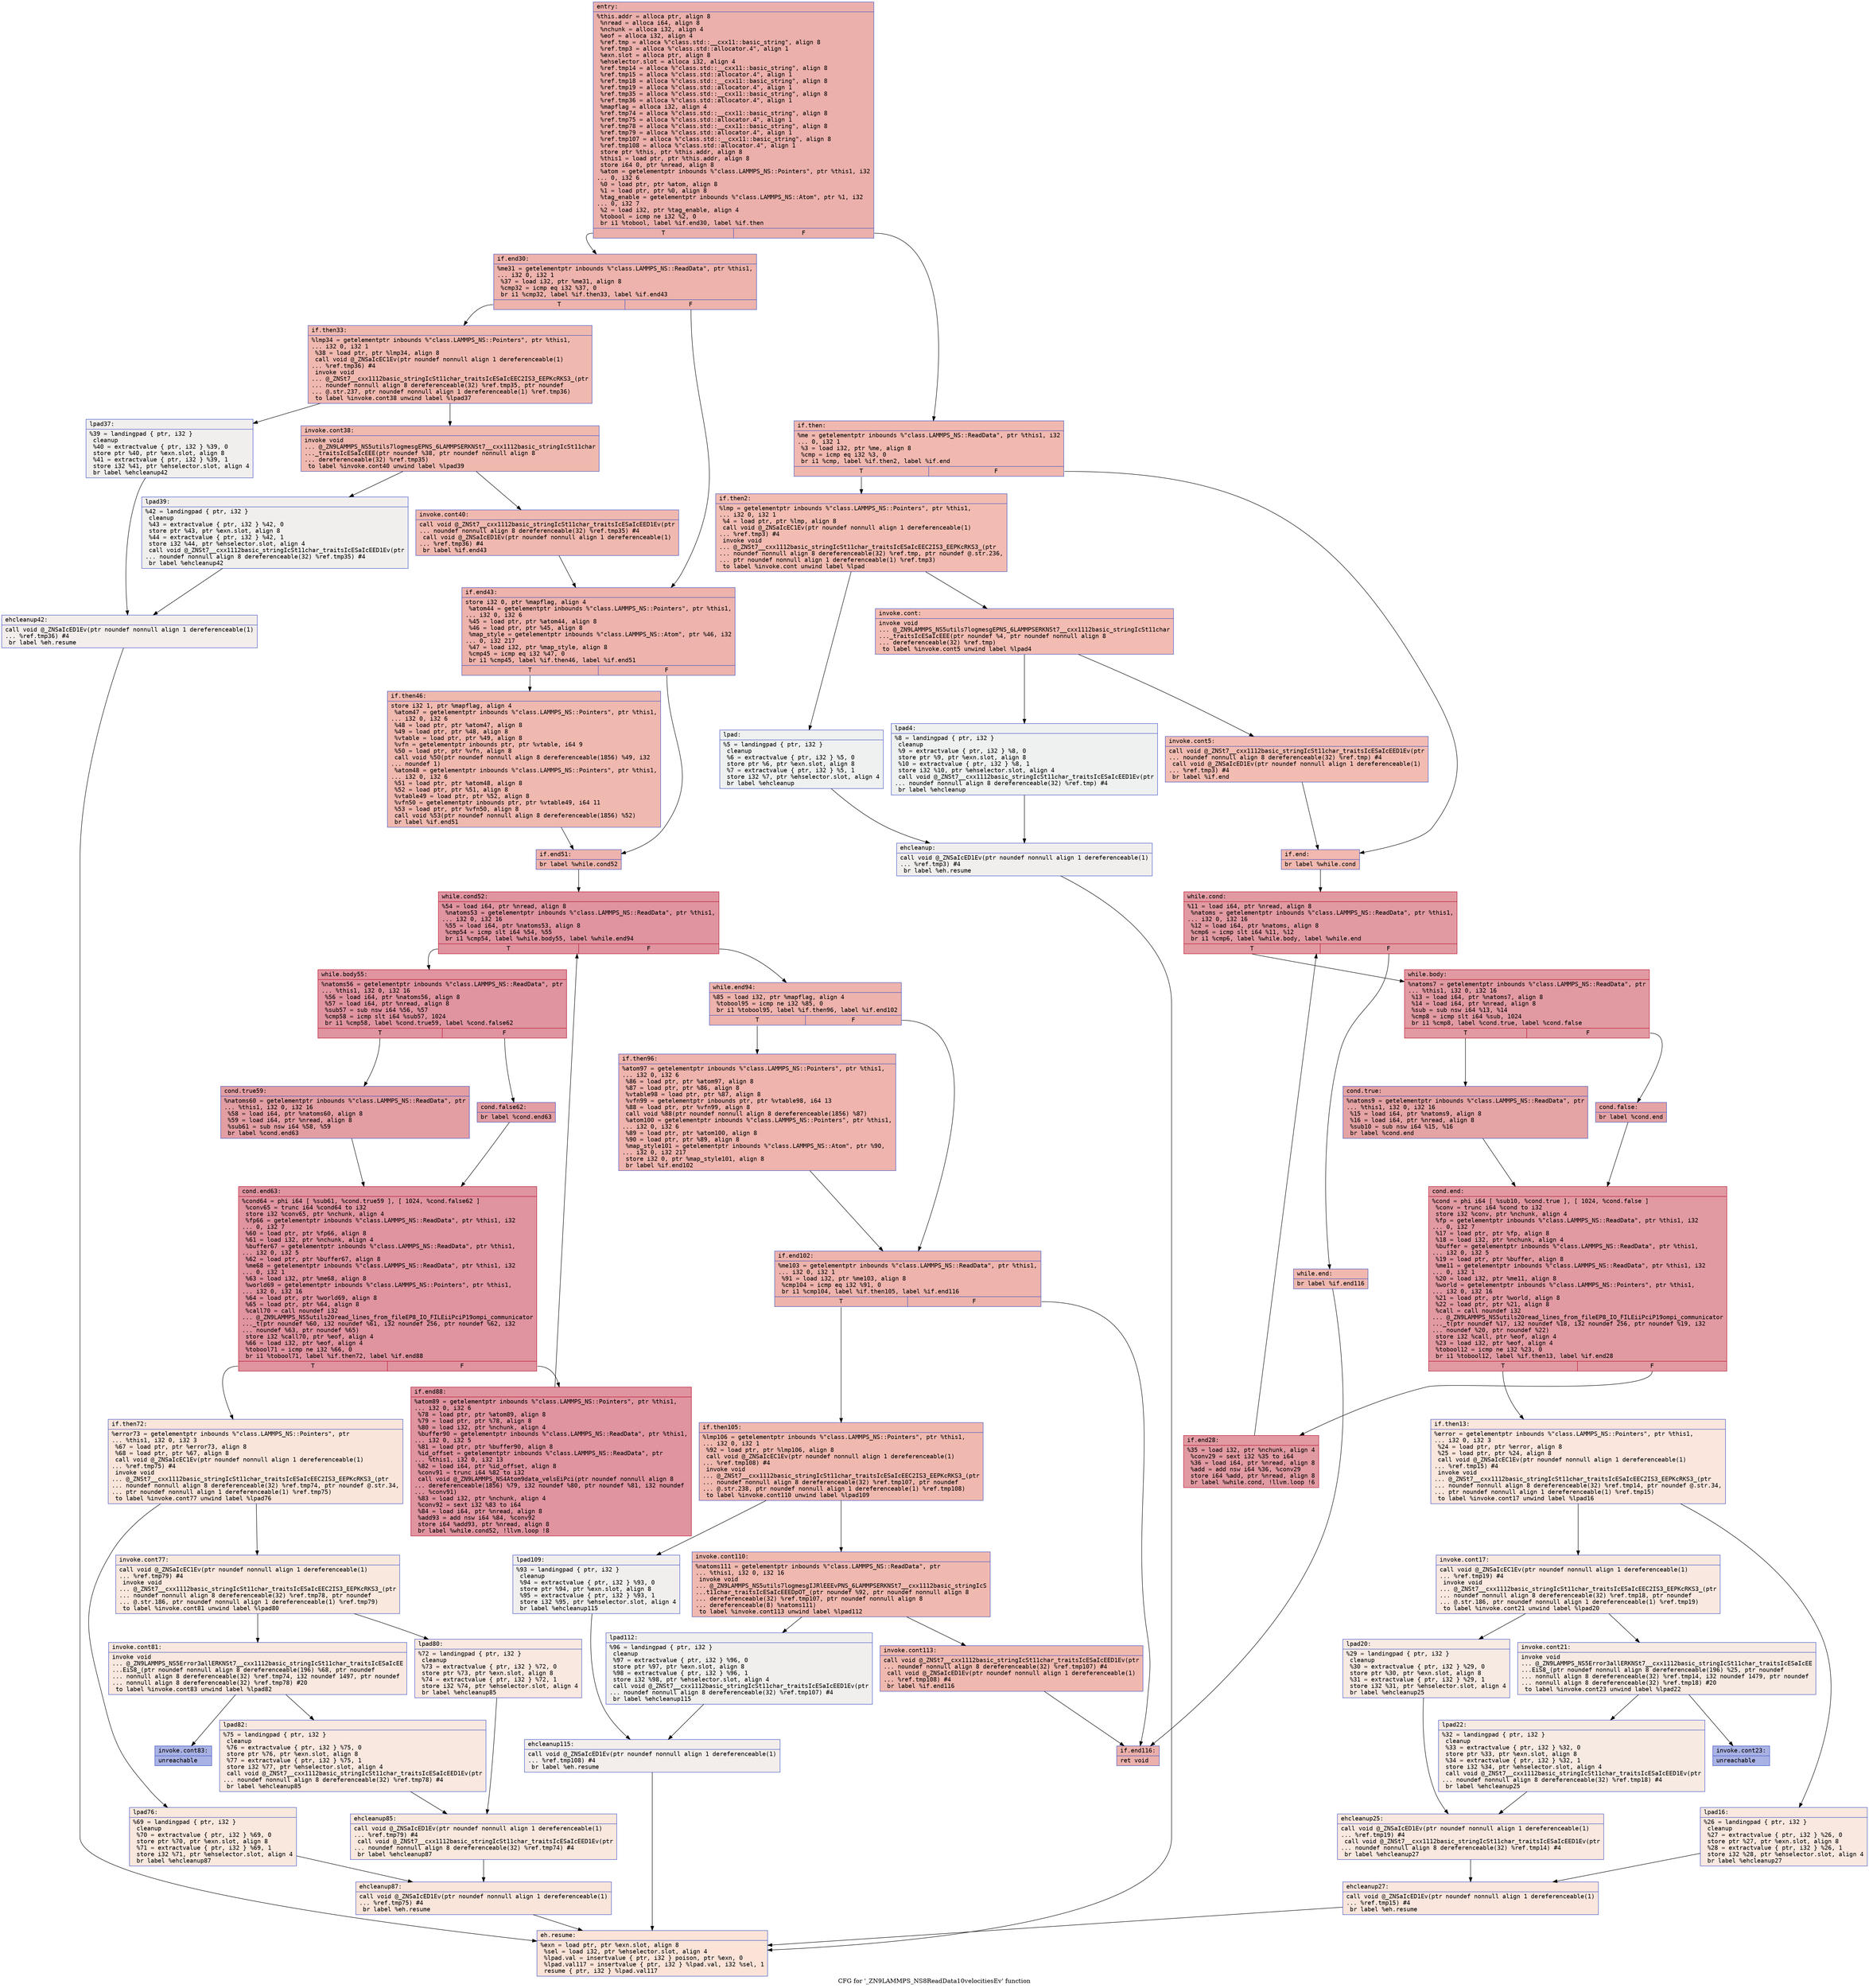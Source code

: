 digraph "CFG for '_ZN9LAMMPS_NS8ReadData10velocitiesEv' function" {
	label="CFG for '_ZN9LAMMPS_NS8ReadData10velocitiesEv' function";

	Node0x55c7e07d69a0 [shape=record,color="#3d50c3ff", style=filled, fillcolor="#d24b4070" fontname="Courier",label="{entry:\l|  %this.addr = alloca ptr, align 8\l  %nread = alloca i64, align 8\l  %nchunk = alloca i32, align 4\l  %eof = alloca i32, align 4\l  %ref.tmp = alloca %\"class.std::__cxx11::basic_string\", align 8\l  %ref.tmp3 = alloca %\"class.std::allocator.4\", align 1\l  %exn.slot = alloca ptr, align 8\l  %ehselector.slot = alloca i32, align 4\l  %ref.tmp14 = alloca %\"class.std::__cxx11::basic_string\", align 8\l  %ref.tmp15 = alloca %\"class.std::allocator.4\", align 1\l  %ref.tmp18 = alloca %\"class.std::__cxx11::basic_string\", align 8\l  %ref.tmp19 = alloca %\"class.std::allocator.4\", align 1\l  %ref.tmp35 = alloca %\"class.std::__cxx11::basic_string\", align 8\l  %ref.tmp36 = alloca %\"class.std::allocator.4\", align 1\l  %mapflag = alloca i32, align 4\l  %ref.tmp74 = alloca %\"class.std::__cxx11::basic_string\", align 8\l  %ref.tmp75 = alloca %\"class.std::allocator.4\", align 1\l  %ref.tmp78 = alloca %\"class.std::__cxx11::basic_string\", align 8\l  %ref.tmp79 = alloca %\"class.std::allocator.4\", align 1\l  %ref.tmp107 = alloca %\"class.std::__cxx11::basic_string\", align 8\l  %ref.tmp108 = alloca %\"class.std::allocator.4\", align 1\l  store ptr %this, ptr %this.addr, align 8\l  %this1 = load ptr, ptr %this.addr, align 8\l  store i64 0, ptr %nread, align 8\l  %atom = getelementptr inbounds %\"class.LAMMPS_NS::Pointers\", ptr %this1, i32\l... 0, i32 6\l  %0 = load ptr, ptr %atom, align 8\l  %1 = load ptr, ptr %0, align 8\l  %tag_enable = getelementptr inbounds %\"class.LAMMPS_NS::Atom\", ptr %1, i32\l... 0, i32 7\l  %2 = load i32, ptr %tag_enable, align 4\l  %tobool = icmp ne i32 %2, 0\l  br i1 %tobool, label %if.end30, label %if.then\l|{<s0>T|<s1>F}}"];
	Node0x55c7e07d69a0:s0 -> Node0x55c7e07d7190[tooltip="entry -> if.end30\nProbability 62.50%" ];
	Node0x55c7e07d69a0:s1 -> Node0x55c7e07d8090[tooltip="entry -> if.then\nProbability 37.50%" ];
	Node0x55c7e07d8090 [shape=record,color="#3d50c3ff", style=filled, fillcolor="#dc5d4a70" fontname="Courier",label="{if.then:\l|  %me = getelementptr inbounds %\"class.LAMMPS_NS::ReadData\", ptr %this1, i32\l... 0, i32 1\l  %3 = load i32, ptr %me, align 8\l  %cmp = icmp eq i32 %3, 0\l  br i1 %cmp, label %if.then2, label %if.end\l|{<s0>T|<s1>F}}"];
	Node0x55c7e07d8090:s0 -> Node0x55c7e07d83c0[tooltip="if.then -> if.then2\nProbability 37.50%" ];
	Node0x55c7e07d8090:s1 -> Node0x55c7e07d8440[tooltip="if.then -> if.end\nProbability 62.50%" ];
	Node0x55c7e07d83c0 [shape=record,color="#3d50c3ff", style=filled, fillcolor="#e1675170" fontname="Courier",label="{if.then2:\l|  %lmp = getelementptr inbounds %\"class.LAMMPS_NS::Pointers\", ptr %this1,\l... i32 0, i32 1\l  %4 = load ptr, ptr %lmp, align 8\l  call void @_ZNSaIcEC1Ev(ptr noundef nonnull align 1 dereferenceable(1)\l... %ref.tmp3) #4\l  invoke void\l... @_ZNSt7__cxx1112basic_stringIcSt11char_traitsIcESaIcEEC2IS3_EEPKcRKS3_(ptr\l... noundef nonnull align 8 dereferenceable(32) %ref.tmp, ptr noundef @.str.236,\l... ptr noundef nonnull align 1 dereferenceable(1) %ref.tmp3)\l          to label %invoke.cont unwind label %lpad\l}"];
	Node0x55c7e07d83c0 -> Node0x55c7e07d8840[tooltip="if.then2 -> invoke.cont\nProbability 100.00%" ];
	Node0x55c7e07d83c0 -> Node0x55c7e07d88c0[tooltip="if.then2 -> lpad\nProbability 0.00%" ];
	Node0x55c7e07d8840 [shape=record,color="#3d50c3ff", style=filled, fillcolor="#e1675170" fontname="Courier",label="{invoke.cont:\l|  invoke void\l... @_ZN9LAMMPS_NS5utils7logmesgEPNS_6LAMMPSERKNSt7__cxx1112basic_stringIcSt11char\l..._traitsIcESaIcEEE(ptr noundef %4, ptr noundef nonnull align 8\l... dereferenceable(32) %ref.tmp)\l          to label %invoke.cont5 unwind label %lpad4\l}"];
	Node0x55c7e07d8840 -> Node0x55c7e07d87f0[tooltip="invoke.cont -> invoke.cont5\nProbability 100.00%" ];
	Node0x55c7e07d8840 -> Node0x55c7e07d8b60[tooltip="invoke.cont -> lpad4\nProbability 0.00%" ];
	Node0x55c7e07d87f0 [shape=record,color="#3d50c3ff", style=filled, fillcolor="#e1675170" fontname="Courier",label="{invoke.cont5:\l|  call void @_ZNSt7__cxx1112basic_stringIcSt11char_traitsIcESaIcEED1Ev(ptr\l... noundef nonnull align 8 dereferenceable(32) %ref.tmp) #4\l  call void @_ZNSaIcED1Ev(ptr noundef nonnull align 1 dereferenceable(1)\l... %ref.tmp3) #4\l  br label %if.end\l}"];
	Node0x55c7e07d87f0 -> Node0x55c7e07d8440[tooltip="invoke.cont5 -> if.end\nProbability 100.00%" ];
	Node0x55c7e07d88c0 [shape=record,color="#3d50c3ff", style=filled, fillcolor="#dbdcde70" fontname="Courier",label="{lpad:\l|  %5 = landingpad \{ ptr, i32 \}\l          cleanup\l  %6 = extractvalue \{ ptr, i32 \} %5, 0\l  store ptr %6, ptr %exn.slot, align 8\l  %7 = extractvalue \{ ptr, i32 \} %5, 1\l  store i32 %7, ptr %ehselector.slot, align 4\l  br label %ehcleanup\l}"];
	Node0x55c7e07d88c0 -> Node0x55c7e07d9220[tooltip="lpad -> ehcleanup\nProbability 100.00%" ];
	Node0x55c7e07d8b60 [shape=record,color="#3d50c3ff", style=filled, fillcolor="#dbdcde70" fontname="Courier",label="{lpad4:\l|  %8 = landingpad \{ ptr, i32 \}\l          cleanup\l  %9 = extractvalue \{ ptr, i32 \} %8, 0\l  store ptr %9, ptr %exn.slot, align 8\l  %10 = extractvalue \{ ptr, i32 \} %8, 1\l  store i32 %10, ptr %ehselector.slot, align 4\l  call void @_ZNSt7__cxx1112basic_stringIcSt11char_traitsIcESaIcEED1Ev(ptr\l... noundef nonnull align 8 dereferenceable(32) %ref.tmp) #4\l  br label %ehcleanup\l}"];
	Node0x55c7e07d8b60 -> Node0x55c7e07d9220[tooltip="lpad4 -> ehcleanup\nProbability 100.00%" ];
	Node0x55c7e07d9220 [shape=record,color="#3d50c3ff", style=filled, fillcolor="#e0dbd870" fontname="Courier",label="{ehcleanup:\l|  call void @_ZNSaIcED1Ev(ptr noundef nonnull align 1 dereferenceable(1)\l... %ref.tmp3) #4\l  br label %eh.resume\l}"];
	Node0x55c7e07d9220 -> Node0x55c7e07d97d0[tooltip="ehcleanup -> eh.resume\nProbability 100.00%" ];
	Node0x55c7e07d8440 [shape=record,color="#3d50c3ff", style=filled, fillcolor="#dc5d4a70" fontname="Courier",label="{if.end:\l|  br label %while.cond\l}"];
	Node0x55c7e07d8440 -> Node0x55c7e07d9890[tooltip="if.end -> while.cond\nProbability 100.00%" ];
	Node0x55c7e07d9890 [shape=record,color="#b70d28ff", style=filled, fillcolor="#bb1b2c70" fontname="Courier",label="{while.cond:\l|  %11 = load i64, ptr %nread, align 8\l  %natoms = getelementptr inbounds %\"class.LAMMPS_NS::ReadData\", ptr %this1,\l... i32 0, i32 16\l  %12 = load i64, ptr %natoms, align 8\l  %cmp6 = icmp slt i64 %11, %12\l  br i1 %cmp6, label %while.body, label %while.end\l|{<s0>T|<s1>F}}"];
	Node0x55c7e07d9890:s0 -> Node0x55c7e07d9bf0[tooltip="while.cond -> while.body\nProbability 96.88%" ];
	Node0x55c7e07d9890:s1 -> Node0x55c7e07d9c70[tooltip="while.cond -> while.end\nProbability 3.12%" ];
	Node0x55c7e07d9bf0 [shape=record,color="#b70d28ff", style=filled, fillcolor="#bb1b2c70" fontname="Courier",label="{while.body:\l|  %natoms7 = getelementptr inbounds %\"class.LAMMPS_NS::ReadData\", ptr\l... %this1, i32 0, i32 16\l  %13 = load i64, ptr %natoms7, align 8\l  %14 = load i64, ptr %nread, align 8\l  %sub = sub nsw i64 %13, %14\l  %cmp8 = icmp slt i64 %sub, 1024\l  br i1 %cmp8, label %cond.true, label %cond.false\l|{<s0>T|<s1>F}}"];
	Node0x55c7e07d9bf0:s0 -> Node0x55c7e07da140[tooltip="while.body -> cond.true\nProbability 50.00%" ];
	Node0x55c7e07d9bf0:s1 -> Node0x55c7e07d7b70[tooltip="while.body -> cond.false\nProbability 50.00%" ];
	Node0x55c7e07da140 [shape=record,color="#3d50c3ff", style=filled, fillcolor="#c32e3170" fontname="Courier",label="{cond.true:\l|  %natoms9 = getelementptr inbounds %\"class.LAMMPS_NS::ReadData\", ptr\l... %this1, i32 0, i32 16\l  %15 = load i64, ptr %natoms9, align 8\l  %16 = load i64, ptr %nread, align 8\l  %sub10 = sub nsw i64 %15, %16\l  br label %cond.end\l}"];
	Node0x55c7e07da140 -> Node0x55c7e07da8f0[tooltip="cond.true -> cond.end\nProbability 100.00%" ];
	Node0x55c7e07d7b70 [shape=record,color="#3d50c3ff", style=filled, fillcolor="#c32e3170" fontname="Courier",label="{cond.false:\l|  br label %cond.end\l}"];
	Node0x55c7e07d7b70 -> Node0x55c7e07da8f0[tooltip="cond.false -> cond.end\nProbability 100.00%" ];
	Node0x55c7e07da8f0 [shape=record,color="#b70d28ff", style=filled, fillcolor="#bb1b2c70" fontname="Courier",label="{cond.end:\l|  %cond = phi i64 [ %sub10, %cond.true ], [ 1024, %cond.false ]\l  %conv = trunc i64 %cond to i32\l  store i32 %conv, ptr %nchunk, align 4\l  %fp = getelementptr inbounds %\"class.LAMMPS_NS::ReadData\", ptr %this1, i32\l... 0, i32 7\l  %17 = load ptr, ptr %fp, align 8\l  %18 = load i32, ptr %nchunk, align 4\l  %buffer = getelementptr inbounds %\"class.LAMMPS_NS::ReadData\", ptr %this1,\l... i32 0, i32 5\l  %19 = load ptr, ptr %buffer, align 8\l  %me11 = getelementptr inbounds %\"class.LAMMPS_NS::ReadData\", ptr %this1, i32\l... 0, i32 1\l  %20 = load i32, ptr %me11, align 8\l  %world = getelementptr inbounds %\"class.LAMMPS_NS::Pointers\", ptr %this1,\l... i32 0, i32 16\l  %21 = load ptr, ptr %world, align 8\l  %22 = load ptr, ptr %21, align 8\l  %call = call noundef i32\l... @_ZN9LAMMPS_NS5utils20read_lines_from_fileEP8_IO_FILEiiPciP19ompi_communicator\l..._t(ptr noundef %17, i32 noundef %18, i32 noundef 256, ptr noundef %19, i32\l... noundef %20, ptr noundef %22)\l  store i32 %call, ptr %eof, align 4\l  %23 = load i32, ptr %eof, align 4\l  %tobool12 = icmp ne i32 %23, 0\l  br i1 %tobool12, label %if.then13, label %if.end28\l|{<s0>T|<s1>F}}"];
	Node0x55c7e07da8f0:s0 -> Node0x55c7e07db690[tooltip="cond.end -> if.then13\nProbability 0.00%" ];
	Node0x55c7e07da8f0:s1 -> Node0x55c7e07db710[tooltip="cond.end -> if.end28\nProbability 100.00%" ];
	Node0x55c7e07db690 [shape=record,color="#3d50c3ff", style=filled, fillcolor="#f3c7b170" fontname="Courier",label="{if.then13:\l|  %error = getelementptr inbounds %\"class.LAMMPS_NS::Pointers\", ptr %this1,\l... i32 0, i32 3\l  %24 = load ptr, ptr %error, align 8\l  %25 = load ptr, ptr %24, align 8\l  call void @_ZNSaIcEC1Ev(ptr noundef nonnull align 1 dereferenceable(1)\l... %ref.tmp15) #4\l  invoke void\l... @_ZNSt7__cxx1112basic_stringIcSt11char_traitsIcESaIcEEC2IS3_EEPKcRKS3_(ptr\l... noundef nonnull align 8 dereferenceable(32) %ref.tmp14, ptr noundef @.str.34,\l... ptr noundef nonnull align 1 dereferenceable(1) %ref.tmp15)\l          to label %invoke.cont17 unwind label %lpad16\l}"];
	Node0x55c7e07db690 -> Node0x55c7e07dbb80[tooltip="if.then13 -> invoke.cont17\nProbability 50.00%" ];
	Node0x55c7e07db690 -> Node0x55c7e07dbc00[tooltip="if.then13 -> lpad16\nProbability 50.00%" ];
	Node0x55c7e07dbb80 [shape=record,color="#3d50c3ff", style=filled, fillcolor="#f1ccb870" fontname="Courier",label="{invoke.cont17:\l|  call void @_ZNSaIcEC1Ev(ptr noundef nonnull align 1 dereferenceable(1)\l... %ref.tmp19) #4\l  invoke void\l... @_ZNSt7__cxx1112basic_stringIcSt11char_traitsIcESaIcEEC2IS3_EEPKcRKS3_(ptr\l... noundef nonnull align 8 dereferenceable(32) %ref.tmp18, ptr noundef\l... @.str.186, ptr noundef nonnull align 1 dereferenceable(1) %ref.tmp19)\l          to label %invoke.cont21 unwind label %lpad20\l}"];
	Node0x55c7e07dbb80 -> Node0x55c7e07dbf80[tooltip="invoke.cont17 -> invoke.cont21\nProbability 50.00%" ];
	Node0x55c7e07dbb80 -> Node0x55c7e07dbfd0[tooltip="invoke.cont17 -> lpad20\nProbability 50.00%" ];
	Node0x55c7e07dbf80 [shape=record,color="#3d50c3ff", style=filled, fillcolor="#eed0c070" fontname="Courier",label="{invoke.cont21:\l|  invoke void\l... @_ZN9LAMMPS_NS5Error3allERKNSt7__cxx1112basic_stringIcSt11char_traitsIcESaIcEE\l...EiS8_(ptr noundef nonnull align 8 dereferenceable(196) %25, ptr noundef\l... nonnull align 8 dereferenceable(32) %ref.tmp14, i32 noundef 1479, ptr noundef\l... nonnull align 8 dereferenceable(32) %ref.tmp18) #20\l          to label %invoke.cont23 unwind label %lpad22\l}"];
	Node0x55c7e07dbf80 -> Node0x55c7e07dbf30[tooltip="invoke.cont21 -> invoke.cont23\nProbability 0.00%" ];
	Node0x55c7e07dbf80 -> Node0x55c7e07dc2f0[tooltip="invoke.cont21 -> lpad22\nProbability 100.00%" ];
	Node0x55c7e07dbf30 [shape=record,color="#3d50c3ff", style=filled, fillcolor="#3d50c370" fontname="Courier",label="{invoke.cont23:\l|  unreachable\l}"];
	Node0x55c7e07dbc00 [shape=record,color="#3d50c3ff", style=filled, fillcolor="#f1ccb870" fontname="Courier",label="{lpad16:\l|  %26 = landingpad \{ ptr, i32 \}\l          cleanup\l  %27 = extractvalue \{ ptr, i32 \} %26, 0\l  store ptr %27, ptr %exn.slot, align 8\l  %28 = extractvalue \{ ptr, i32 \} %26, 1\l  store i32 %28, ptr %ehselector.slot, align 4\l  br label %ehcleanup27\l}"];
	Node0x55c7e07dbc00 -> Node0x55c7e07dc8b0[tooltip="lpad16 -> ehcleanup27\nProbability 100.00%" ];
	Node0x55c7e07dbfd0 [shape=record,color="#3d50c3ff", style=filled, fillcolor="#eed0c070" fontname="Courier",label="{lpad20:\l|  %29 = landingpad \{ ptr, i32 \}\l          cleanup\l  %30 = extractvalue \{ ptr, i32 \} %29, 0\l  store ptr %30, ptr %exn.slot, align 8\l  %31 = extractvalue \{ ptr, i32 \} %29, 1\l  store i32 %31, ptr %ehselector.slot, align 4\l  br label %ehcleanup25\l}"];
	Node0x55c7e07dbfd0 -> Node0x55c7e07dcc00[tooltip="lpad20 -> ehcleanup25\nProbability 100.00%" ];
	Node0x55c7e07dc2f0 [shape=record,color="#3d50c3ff", style=filled, fillcolor="#eed0c070" fontname="Courier",label="{lpad22:\l|  %32 = landingpad \{ ptr, i32 \}\l          cleanup\l  %33 = extractvalue \{ ptr, i32 \} %32, 0\l  store ptr %33, ptr %exn.slot, align 8\l  %34 = extractvalue \{ ptr, i32 \} %32, 1\l  store i32 %34, ptr %ehselector.slot, align 4\l  call void @_ZNSt7__cxx1112basic_stringIcSt11char_traitsIcESaIcEED1Ev(ptr\l... noundef nonnull align 8 dereferenceable(32) %ref.tmp18) #4\l  br label %ehcleanup25\l}"];
	Node0x55c7e07dc2f0 -> Node0x55c7e07dcc00[tooltip="lpad22 -> ehcleanup25\nProbability 100.00%" ];
	Node0x55c7e07dcc00 [shape=record,color="#3d50c3ff", style=filled, fillcolor="#f1ccb870" fontname="Courier",label="{ehcleanup25:\l|  call void @_ZNSaIcED1Ev(ptr noundef nonnull align 1 dereferenceable(1)\l... %ref.tmp19) #4\l  call void @_ZNSt7__cxx1112basic_stringIcSt11char_traitsIcESaIcEED1Ev(ptr\l... noundef nonnull align 8 dereferenceable(32) %ref.tmp14) #4\l  br label %ehcleanup27\l}"];
	Node0x55c7e07dcc00 -> Node0x55c7e07dc8b0[tooltip="ehcleanup25 -> ehcleanup27\nProbability 100.00%" ];
	Node0x55c7e07dc8b0 [shape=record,color="#3d50c3ff", style=filled, fillcolor="#f3c7b170" fontname="Courier",label="{ehcleanup27:\l|  call void @_ZNSaIcED1Ev(ptr noundef nonnull align 1 dereferenceable(1)\l... %ref.tmp15) #4\l  br label %eh.resume\l}"];
	Node0x55c7e07dc8b0 -> Node0x55c7e07d97d0[tooltip="ehcleanup27 -> eh.resume\nProbability 100.00%" ];
	Node0x55c7e07db710 [shape=record,color="#b70d28ff", style=filled, fillcolor="#bb1b2c70" fontname="Courier",label="{if.end28:\l|  %35 = load i32, ptr %nchunk, align 4\l  %conv29 = sext i32 %35 to i64\l  %36 = load i64, ptr %nread, align 8\l  %add = add nsw i64 %36, %conv29\l  store i64 %add, ptr %nread, align 8\l  br label %while.cond, !llvm.loop !6\l}"];
	Node0x55c7e07db710 -> Node0x55c7e07d9890[tooltip="if.end28 -> while.cond\nProbability 100.00%" ];
	Node0x55c7e07d9c70 [shape=record,color="#3d50c3ff", style=filled, fillcolor="#dc5d4a70" fontname="Courier",label="{while.end:\l|  br label %if.end116\l}"];
	Node0x55c7e07d9c70 -> Node0x55c7e07dd9a0[tooltip="while.end -> if.end116\nProbability 100.00%" ];
	Node0x55c7e07d7190 [shape=record,color="#3d50c3ff", style=filled, fillcolor="#d6524470" fontname="Courier",label="{if.end30:\l|  %me31 = getelementptr inbounds %\"class.LAMMPS_NS::ReadData\", ptr %this1,\l... i32 0, i32 1\l  %37 = load i32, ptr %me31, align 8\l  %cmp32 = icmp eq i32 %37, 0\l  br i1 %cmp32, label %if.then33, label %if.end43\l|{<s0>T|<s1>F}}"];
	Node0x55c7e07d7190:s0 -> Node0x55c7e07ddc70[tooltip="if.end30 -> if.then33\nProbability 37.50%" ];
	Node0x55c7e07d7190:s1 -> Node0x55c7e07ddcf0[tooltip="if.end30 -> if.end43\nProbability 62.50%" ];
	Node0x55c7e07ddc70 [shape=record,color="#3d50c3ff", style=filled, fillcolor="#de614d70" fontname="Courier",label="{if.then33:\l|  %lmp34 = getelementptr inbounds %\"class.LAMMPS_NS::Pointers\", ptr %this1,\l... i32 0, i32 1\l  %38 = load ptr, ptr %lmp34, align 8\l  call void @_ZNSaIcEC1Ev(ptr noundef nonnull align 1 dereferenceable(1)\l... %ref.tmp36) #4\l  invoke void\l... @_ZNSt7__cxx1112basic_stringIcSt11char_traitsIcESaIcEEC2IS3_EEPKcRKS3_(ptr\l... noundef nonnull align 8 dereferenceable(32) %ref.tmp35, ptr noundef\l... @.str.237, ptr noundef nonnull align 1 dereferenceable(1) %ref.tmp36)\l          to label %invoke.cont38 unwind label %lpad37\l}"];
	Node0x55c7e07ddc70 -> Node0x55c7e07de100[tooltip="if.then33 -> invoke.cont38\nProbability 100.00%" ];
	Node0x55c7e07ddc70 -> Node0x55c7e07de180[tooltip="if.then33 -> lpad37\nProbability 0.00%" ];
	Node0x55c7e07de100 [shape=record,color="#3d50c3ff", style=filled, fillcolor="#de614d70" fontname="Courier",label="{invoke.cont38:\l|  invoke void\l... @_ZN9LAMMPS_NS5utils7logmesgEPNS_6LAMMPSERKNSt7__cxx1112basic_stringIcSt11char\l..._traitsIcESaIcEEE(ptr noundef %38, ptr noundef nonnull align 8\l... dereferenceable(32) %ref.tmp35)\l          to label %invoke.cont40 unwind label %lpad39\l}"];
	Node0x55c7e07de100 -> Node0x55c7e07de0b0[tooltip="invoke.cont38 -> invoke.cont40\nProbability 100.00%" ];
	Node0x55c7e07de100 -> Node0x55c7e07de420[tooltip="invoke.cont38 -> lpad39\nProbability 0.00%" ];
	Node0x55c7e07de0b0 [shape=record,color="#3d50c3ff", style=filled, fillcolor="#de614d70" fontname="Courier",label="{invoke.cont40:\l|  call void @_ZNSt7__cxx1112basic_stringIcSt11char_traitsIcESaIcEED1Ev(ptr\l... noundef nonnull align 8 dereferenceable(32) %ref.tmp35) #4\l  call void @_ZNSaIcED1Ev(ptr noundef nonnull align 1 dereferenceable(1)\l... %ref.tmp36) #4\l  br label %if.end43\l}"];
	Node0x55c7e07de0b0 -> Node0x55c7e07ddcf0[tooltip="invoke.cont40 -> if.end43\nProbability 100.00%" ];
	Node0x55c7e07de180 [shape=record,color="#3d50c3ff", style=filled, fillcolor="#e0dbd870" fontname="Courier",label="{lpad37:\l|  %39 = landingpad \{ ptr, i32 \}\l          cleanup\l  %40 = extractvalue \{ ptr, i32 \} %39, 0\l  store ptr %40, ptr %exn.slot, align 8\l  %41 = extractvalue \{ ptr, i32 \} %39, 1\l  store i32 %41, ptr %ehselector.slot, align 4\l  br label %ehcleanup42\l}"];
	Node0x55c7e07de180 -> Node0x55c7e07deae0[tooltip="lpad37 -> ehcleanup42\nProbability 100.00%" ];
	Node0x55c7e07de420 [shape=record,color="#3d50c3ff", style=filled, fillcolor="#e0dbd870" fontname="Courier",label="{lpad39:\l|  %42 = landingpad \{ ptr, i32 \}\l          cleanup\l  %43 = extractvalue \{ ptr, i32 \} %42, 0\l  store ptr %43, ptr %exn.slot, align 8\l  %44 = extractvalue \{ ptr, i32 \} %42, 1\l  store i32 %44, ptr %ehselector.slot, align 4\l  call void @_ZNSt7__cxx1112basic_stringIcSt11char_traitsIcESaIcEED1Ev(ptr\l... noundef nonnull align 8 dereferenceable(32) %ref.tmp35) #4\l  br label %ehcleanup42\l}"];
	Node0x55c7e07de420 -> Node0x55c7e07deae0[tooltip="lpad39 -> ehcleanup42\nProbability 100.00%" ];
	Node0x55c7e07deae0 [shape=record,color="#3d50c3ff", style=filled, fillcolor="#e3d9d370" fontname="Courier",label="{ehcleanup42:\l|  call void @_ZNSaIcED1Ev(ptr noundef nonnull align 1 dereferenceable(1)\l... %ref.tmp36) #4\l  br label %eh.resume\l}"];
	Node0x55c7e07deae0 -> Node0x55c7e07d97d0[tooltip="ehcleanup42 -> eh.resume\nProbability 100.00%" ];
	Node0x55c7e07ddcf0 [shape=record,color="#3d50c3ff", style=filled, fillcolor="#d6524470" fontname="Courier",label="{if.end43:\l|  store i32 0, ptr %mapflag, align 4\l  %atom44 = getelementptr inbounds %\"class.LAMMPS_NS::Pointers\", ptr %this1,\l... i32 0, i32 6\l  %45 = load ptr, ptr %atom44, align 8\l  %46 = load ptr, ptr %45, align 8\l  %map_style = getelementptr inbounds %\"class.LAMMPS_NS::Atom\", ptr %46, i32\l... 0, i32 217\l  %47 = load i32, ptr %map_style, align 8\l  %cmp45 = icmp eq i32 %47, 0\l  br i1 %cmp45, label %if.then46, label %if.end51\l|{<s0>T|<s1>F}}"];
	Node0x55c7e07ddcf0:s0 -> Node0x55c7e07dfd60[tooltip="if.end43 -> if.then46\nProbability 37.50%" ];
	Node0x55c7e07ddcf0:s1 -> Node0x55c7e07dfde0[tooltip="if.end43 -> if.end51\nProbability 62.50%" ];
	Node0x55c7e07dfd60 [shape=record,color="#3d50c3ff", style=filled, fillcolor="#de614d70" fontname="Courier",label="{if.then46:\l|  store i32 1, ptr %mapflag, align 4\l  %atom47 = getelementptr inbounds %\"class.LAMMPS_NS::Pointers\", ptr %this1,\l... i32 0, i32 6\l  %48 = load ptr, ptr %atom47, align 8\l  %49 = load ptr, ptr %48, align 8\l  %vtable = load ptr, ptr %49, align 8\l  %vfn = getelementptr inbounds ptr, ptr %vtable, i64 9\l  %50 = load ptr, ptr %vfn, align 8\l  call void %50(ptr noundef nonnull align 8 dereferenceable(1856) %49, i32\l... noundef 1)\l  %atom48 = getelementptr inbounds %\"class.LAMMPS_NS::Pointers\", ptr %this1,\l... i32 0, i32 6\l  %51 = load ptr, ptr %atom48, align 8\l  %52 = load ptr, ptr %51, align 8\l  %vtable49 = load ptr, ptr %52, align 8\l  %vfn50 = getelementptr inbounds ptr, ptr %vtable49, i64 11\l  %53 = load ptr, ptr %vfn50, align 8\l  call void %53(ptr noundef nonnull align 8 dereferenceable(1856) %52)\l  br label %if.end51\l}"];
	Node0x55c7e07dfd60 -> Node0x55c7e07dfde0[tooltip="if.then46 -> if.end51\nProbability 100.00%" ];
	Node0x55c7e07dfde0 [shape=record,color="#3d50c3ff", style=filled, fillcolor="#d6524470" fontname="Courier",label="{if.end51:\l|  br label %while.cond52\l}"];
	Node0x55c7e07dfde0 -> Node0x55c7e07e09d0[tooltip="if.end51 -> while.cond52\nProbability 100.00%" ];
	Node0x55c7e07e09d0 [shape=record,color="#b70d28ff", style=filled, fillcolor="#b70d2870" fontname="Courier",label="{while.cond52:\l|  %54 = load i64, ptr %nread, align 8\l  %natoms53 = getelementptr inbounds %\"class.LAMMPS_NS::ReadData\", ptr %this1,\l... i32 0, i32 16\l  %55 = load i64, ptr %natoms53, align 8\l  %cmp54 = icmp slt i64 %54, %55\l  br i1 %cmp54, label %while.body55, label %while.end94\l|{<s0>T|<s1>F}}"];
	Node0x55c7e07e09d0:s0 -> Node0x55c7e07da4b0[tooltip="while.cond52 -> while.body55\nProbability 96.88%" ];
	Node0x55c7e07e09d0:s1 -> Node0x55c7e07da530[tooltip="while.cond52 -> while.end94\nProbability 3.12%" ];
	Node0x55c7e07da4b0 [shape=record,color="#b70d28ff", style=filled, fillcolor="#b70d2870" fontname="Courier",label="{while.body55:\l|  %natoms56 = getelementptr inbounds %\"class.LAMMPS_NS::ReadData\", ptr\l... %this1, i32 0, i32 16\l  %56 = load i64, ptr %natoms56, align 8\l  %57 = load i64, ptr %nread, align 8\l  %sub57 = sub nsw i64 %56, %57\l  %cmp58 = icmp slt i64 %sub57, 1024\l  br i1 %cmp58, label %cond.true59, label %cond.false62\l|{<s0>T|<s1>F}}"];
	Node0x55c7e07da4b0:s0 -> Node0x55c7e07e1850[tooltip="while.body55 -> cond.true59\nProbability 50.00%" ];
	Node0x55c7e07da4b0:s1 -> Node0x55c7e07e18d0[tooltip="while.body55 -> cond.false62\nProbability 50.00%" ];
	Node0x55c7e07e1850 [shape=record,color="#3d50c3ff", style=filled, fillcolor="#be242e70" fontname="Courier",label="{cond.true59:\l|  %natoms60 = getelementptr inbounds %\"class.LAMMPS_NS::ReadData\", ptr\l... %this1, i32 0, i32 16\l  %58 = load i64, ptr %natoms60, align 8\l  %59 = load i64, ptr %nread, align 8\l  %sub61 = sub nsw i64 %58, %59\l  br label %cond.end63\l}"];
	Node0x55c7e07e1850 -> Node0x55c7e07e1ca0[tooltip="cond.true59 -> cond.end63\nProbability 100.00%" ];
	Node0x55c7e07e18d0 [shape=record,color="#3d50c3ff", style=filled, fillcolor="#be242e70" fontname="Courier",label="{cond.false62:\l|  br label %cond.end63\l}"];
	Node0x55c7e07e18d0 -> Node0x55c7e07e1ca0[tooltip="cond.false62 -> cond.end63\nProbability 100.00%" ];
	Node0x55c7e07e1ca0 [shape=record,color="#b70d28ff", style=filled, fillcolor="#b70d2870" fontname="Courier",label="{cond.end63:\l|  %cond64 = phi i64 [ %sub61, %cond.true59 ], [ 1024, %cond.false62 ]\l  %conv65 = trunc i64 %cond64 to i32\l  store i32 %conv65, ptr %nchunk, align 4\l  %fp66 = getelementptr inbounds %\"class.LAMMPS_NS::ReadData\", ptr %this1, i32\l... 0, i32 7\l  %60 = load ptr, ptr %fp66, align 8\l  %61 = load i32, ptr %nchunk, align 4\l  %buffer67 = getelementptr inbounds %\"class.LAMMPS_NS::ReadData\", ptr %this1,\l... i32 0, i32 5\l  %62 = load ptr, ptr %buffer67, align 8\l  %me68 = getelementptr inbounds %\"class.LAMMPS_NS::ReadData\", ptr %this1, i32\l... 0, i32 1\l  %63 = load i32, ptr %me68, align 8\l  %world69 = getelementptr inbounds %\"class.LAMMPS_NS::Pointers\", ptr %this1,\l... i32 0, i32 16\l  %64 = load ptr, ptr %world69, align 8\l  %65 = load ptr, ptr %64, align 8\l  %call70 = call noundef i32\l... @_ZN9LAMMPS_NS5utils20read_lines_from_fileEP8_IO_FILEiiPciP19ompi_communicator\l..._t(ptr noundef %60, i32 noundef %61, i32 noundef 256, ptr noundef %62, i32\l... noundef %63, ptr noundef %65)\l  store i32 %call70, ptr %eof, align 4\l  %66 = load i32, ptr %eof, align 4\l  %tobool71 = icmp ne i32 %66, 0\l  br i1 %tobool71, label %if.then72, label %if.end88\l|{<s0>T|<s1>F}}"];
	Node0x55c7e07e1ca0:s0 -> Node0x55c7e07e2a50[tooltip="cond.end63 -> if.then72\nProbability 0.00%" ];
	Node0x55c7e07e1ca0:s1 -> Node0x55c7e07e2ad0[tooltip="cond.end63 -> if.end88\nProbability 100.00%" ];
	Node0x55c7e07e2a50 [shape=record,color="#3d50c3ff", style=filled, fillcolor="#f4c5ad70" fontname="Courier",label="{if.then72:\l|  %error73 = getelementptr inbounds %\"class.LAMMPS_NS::Pointers\", ptr\l... %this1, i32 0, i32 3\l  %67 = load ptr, ptr %error73, align 8\l  %68 = load ptr, ptr %67, align 8\l  call void @_ZNSaIcEC1Ev(ptr noundef nonnull align 1 dereferenceable(1)\l... %ref.tmp75) #4\l  invoke void\l... @_ZNSt7__cxx1112basic_stringIcSt11char_traitsIcESaIcEEC2IS3_EEPKcRKS3_(ptr\l... noundef nonnull align 8 dereferenceable(32) %ref.tmp74, ptr noundef @.str.34,\l... ptr noundef nonnull align 1 dereferenceable(1) %ref.tmp75)\l          to label %invoke.cont77 unwind label %lpad76\l}"];
	Node0x55c7e07e2a50 -> Node0x55c7e07e2f40[tooltip="if.then72 -> invoke.cont77\nProbability 50.00%" ];
	Node0x55c7e07e2a50 -> Node0x55c7e07e2fc0[tooltip="if.then72 -> lpad76\nProbability 50.00%" ];
	Node0x55c7e07e2f40 [shape=record,color="#3d50c3ff", style=filled, fillcolor="#f2cab570" fontname="Courier",label="{invoke.cont77:\l|  call void @_ZNSaIcEC1Ev(ptr noundef nonnull align 1 dereferenceable(1)\l... %ref.tmp79) #4\l  invoke void\l... @_ZNSt7__cxx1112basic_stringIcSt11char_traitsIcESaIcEEC2IS3_EEPKcRKS3_(ptr\l... noundef nonnull align 8 dereferenceable(32) %ref.tmp78, ptr noundef\l... @.str.186, ptr noundef nonnull align 1 dereferenceable(1) %ref.tmp79)\l          to label %invoke.cont81 unwind label %lpad80\l}"];
	Node0x55c7e07e2f40 -> Node0x55c7e07e3340[tooltip="invoke.cont77 -> invoke.cont81\nProbability 50.00%" ];
	Node0x55c7e07e2f40 -> Node0x55c7e07e3390[tooltip="invoke.cont77 -> lpad80\nProbability 50.00%" ];
	Node0x55c7e07e3340 [shape=record,color="#3d50c3ff", style=filled, fillcolor="#f1ccb870" fontname="Courier",label="{invoke.cont81:\l|  invoke void\l... @_ZN9LAMMPS_NS5Error3allERKNSt7__cxx1112basic_stringIcSt11char_traitsIcESaIcEE\l...EiS8_(ptr noundef nonnull align 8 dereferenceable(196) %68, ptr noundef\l... nonnull align 8 dereferenceable(32) %ref.tmp74, i32 noundef 1497, ptr noundef\l... nonnull align 8 dereferenceable(32) %ref.tmp78) #20\l          to label %invoke.cont83 unwind label %lpad82\l}"];
	Node0x55c7e07e3340 -> Node0x55c7e07e32f0[tooltip="invoke.cont81 -> invoke.cont83\nProbability 0.00%" ];
	Node0x55c7e07e3340 -> Node0x55c7e07e36b0[tooltip="invoke.cont81 -> lpad82\nProbability 100.00%" ];
	Node0x55c7e07e32f0 [shape=record,color="#3d50c3ff", style=filled, fillcolor="#3d50c370" fontname="Courier",label="{invoke.cont83:\l|  unreachable\l}"];
	Node0x55c7e07e2fc0 [shape=record,color="#3d50c3ff", style=filled, fillcolor="#f2cab570" fontname="Courier",label="{lpad76:\l|  %69 = landingpad \{ ptr, i32 \}\l          cleanup\l  %70 = extractvalue \{ ptr, i32 \} %69, 0\l  store ptr %70, ptr %exn.slot, align 8\l  %71 = extractvalue \{ ptr, i32 \} %69, 1\l  store i32 %71, ptr %ehselector.slot, align 4\l  br label %ehcleanup87\l}"];
	Node0x55c7e07e2fc0 -> Node0x55c7e07e3c70[tooltip="lpad76 -> ehcleanup87\nProbability 100.00%" ];
	Node0x55c7e07e3390 [shape=record,color="#3d50c3ff", style=filled, fillcolor="#f1ccb870" fontname="Courier",label="{lpad80:\l|  %72 = landingpad \{ ptr, i32 \}\l          cleanup\l  %73 = extractvalue \{ ptr, i32 \} %72, 0\l  store ptr %73, ptr %exn.slot, align 8\l  %74 = extractvalue \{ ptr, i32 \} %72, 1\l  store i32 %74, ptr %ehselector.slot, align 4\l  br label %ehcleanup85\l}"];
	Node0x55c7e07e3390 -> Node0x55c7e07e3fc0[tooltip="lpad80 -> ehcleanup85\nProbability 100.00%" ];
	Node0x55c7e07e36b0 [shape=record,color="#3d50c3ff", style=filled, fillcolor="#f1ccb870" fontname="Courier",label="{lpad82:\l|  %75 = landingpad \{ ptr, i32 \}\l          cleanup\l  %76 = extractvalue \{ ptr, i32 \} %75, 0\l  store ptr %76, ptr %exn.slot, align 8\l  %77 = extractvalue \{ ptr, i32 \} %75, 1\l  store i32 %77, ptr %ehselector.slot, align 4\l  call void @_ZNSt7__cxx1112basic_stringIcSt11char_traitsIcESaIcEED1Ev(ptr\l... noundef nonnull align 8 dereferenceable(32) %ref.tmp78) #4\l  br label %ehcleanup85\l}"];
	Node0x55c7e07e36b0 -> Node0x55c7e07e3fc0[tooltip="lpad82 -> ehcleanup85\nProbability 100.00%" ];
	Node0x55c7e07e3fc0 [shape=record,color="#3d50c3ff", style=filled, fillcolor="#f2cab570" fontname="Courier",label="{ehcleanup85:\l|  call void @_ZNSaIcED1Ev(ptr noundef nonnull align 1 dereferenceable(1)\l... %ref.tmp79) #4\l  call void @_ZNSt7__cxx1112basic_stringIcSt11char_traitsIcESaIcEED1Ev(ptr\l... noundef nonnull align 8 dereferenceable(32) %ref.tmp74) #4\l  br label %ehcleanup87\l}"];
	Node0x55c7e07e3fc0 -> Node0x55c7e07e3c70[tooltip="ehcleanup85 -> ehcleanup87\nProbability 100.00%" ];
	Node0x55c7e07e3c70 [shape=record,color="#3d50c3ff", style=filled, fillcolor="#f4c5ad70" fontname="Courier",label="{ehcleanup87:\l|  call void @_ZNSaIcED1Ev(ptr noundef nonnull align 1 dereferenceable(1)\l... %ref.tmp75) #4\l  br label %eh.resume\l}"];
	Node0x55c7e07e3c70 -> Node0x55c7e07d97d0[tooltip="ehcleanup87 -> eh.resume\nProbability 100.00%" ];
	Node0x55c7e07e2ad0 [shape=record,color="#b70d28ff", style=filled, fillcolor="#b70d2870" fontname="Courier",label="{if.end88:\l|  %atom89 = getelementptr inbounds %\"class.LAMMPS_NS::Pointers\", ptr %this1,\l... i32 0, i32 6\l  %78 = load ptr, ptr %atom89, align 8\l  %79 = load ptr, ptr %78, align 8\l  %80 = load i32, ptr %nchunk, align 4\l  %buffer90 = getelementptr inbounds %\"class.LAMMPS_NS::ReadData\", ptr %this1,\l... i32 0, i32 5\l  %81 = load ptr, ptr %buffer90, align 8\l  %id_offset = getelementptr inbounds %\"class.LAMMPS_NS::ReadData\", ptr\l... %this1, i32 0, i32 13\l  %82 = load i64, ptr %id_offset, align 8\l  %conv91 = trunc i64 %82 to i32\l  call void @_ZN9LAMMPS_NS4Atom9data_velsEiPci(ptr noundef nonnull align 8\l... dereferenceable(1856) %79, i32 noundef %80, ptr noundef %81, i32 noundef\l... %conv91)\l  %83 = load i32, ptr %nchunk, align 4\l  %conv92 = sext i32 %83 to i64\l  %84 = load i64, ptr %nread, align 8\l  %add93 = add nsw i64 %84, %conv92\l  store i64 %add93, ptr %nread, align 8\l  br label %while.cond52, !llvm.loop !8\l}"];
	Node0x55c7e07e2ad0 -> Node0x55c7e07e09d0[tooltip="if.end88 -> while.cond52\nProbability 100.00%" ];
	Node0x55c7e07da530 [shape=record,color="#3d50c3ff", style=filled, fillcolor="#d6524470" fontname="Courier",label="{while.end94:\l|  %85 = load i32, ptr %mapflag, align 4\l  %tobool95 = icmp ne i32 %85, 0\l  br i1 %tobool95, label %if.then96, label %if.end102\l|{<s0>T|<s1>F}}"];
	Node0x55c7e07da530:s0 -> Node0x55c7e07e5640[tooltip="while.end94 -> if.then96\nProbability 62.50%" ];
	Node0x55c7e07da530:s1 -> Node0x55c7e07e56c0[tooltip="while.end94 -> if.end102\nProbability 37.50%" ];
	Node0x55c7e07e5640 [shape=record,color="#3d50c3ff", style=filled, fillcolor="#d8564670" fontname="Courier",label="{if.then96:\l|  %atom97 = getelementptr inbounds %\"class.LAMMPS_NS::Pointers\", ptr %this1,\l... i32 0, i32 6\l  %86 = load ptr, ptr %atom97, align 8\l  %87 = load ptr, ptr %86, align 8\l  %vtable98 = load ptr, ptr %87, align 8\l  %vfn99 = getelementptr inbounds ptr, ptr %vtable98, i64 13\l  %88 = load ptr, ptr %vfn99, align 8\l  call void %88(ptr noundef nonnull align 8 dereferenceable(1856) %87)\l  %atom100 = getelementptr inbounds %\"class.LAMMPS_NS::Pointers\", ptr %this1,\l... i32 0, i32 6\l  %89 = load ptr, ptr %atom100, align 8\l  %90 = load ptr, ptr %89, align 8\l  %map_style101 = getelementptr inbounds %\"class.LAMMPS_NS::Atom\", ptr %90,\l... i32 0, i32 217\l  store i32 0, ptr %map_style101, align 8\l  br label %if.end102\l}"];
	Node0x55c7e07e5640 -> Node0x55c7e07e56c0[tooltip="if.then96 -> if.end102\nProbability 100.00%" ];
	Node0x55c7e07e56c0 [shape=record,color="#3d50c3ff", style=filled, fillcolor="#d6524470" fontname="Courier",label="{if.end102:\l|  %me103 = getelementptr inbounds %\"class.LAMMPS_NS::ReadData\", ptr %this1,\l... i32 0, i32 1\l  %91 = load i32, ptr %me103, align 8\l  %cmp104 = icmp eq i32 %91, 0\l  br i1 %cmp104, label %if.then105, label %if.end116\l|{<s0>T|<s1>F}}"];
	Node0x55c7e07e56c0:s0 -> Node0x55c7e07e62a0[tooltip="if.end102 -> if.then105\nProbability 37.50%" ];
	Node0x55c7e07e56c0:s1 -> Node0x55c7e07dd9a0[tooltip="if.end102 -> if.end116\nProbability 62.50%" ];
	Node0x55c7e07e62a0 [shape=record,color="#3d50c3ff", style=filled, fillcolor="#de614d70" fontname="Courier",label="{if.then105:\l|  %lmp106 = getelementptr inbounds %\"class.LAMMPS_NS::Pointers\", ptr %this1,\l... i32 0, i32 1\l  %92 = load ptr, ptr %lmp106, align 8\l  call void @_ZNSaIcEC1Ev(ptr noundef nonnull align 1 dereferenceable(1)\l... %ref.tmp108) #4\l  invoke void\l... @_ZNSt7__cxx1112basic_stringIcSt11char_traitsIcESaIcEEC2IS3_EEPKcRKS3_(ptr\l... noundef nonnull align 8 dereferenceable(32) %ref.tmp107, ptr noundef\l... @.str.238, ptr noundef nonnull align 1 dereferenceable(1) %ref.tmp108)\l          to label %invoke.cont110 unwind label %lpad109\l}"];
	Node0x55c7e07e62a0 -> Node0x55c7e07e66b0[tooltip="if.then105 -> invoke.cont110\nProbability 100.00%" ];
	Node0x55c7e07e62a0 -> Node0x55c7e07e6730[tooltip="if.then105 -> lpad109\nProbability 0.00%" ];
	Node0x55c7e07e66b0 [shape=record,color="#3d50c3ff", style=filled, fillcolor="#de614d70" fontname="Courier",label="{invoke.cont110:\l|  %natoms111 = getelementptr inbounds %\"class.LAMMPS_NS::ReadData\", ptr\l... %this1, i32 0, i32 16\l  invoke void\l... @_ZN9LAMMPS_NS5utils7logmesgIJRlEEEvPNS_6LAMMPSERKNSt7__cxx1112basic_stringIcS\l...t11char_traitsIcESaIcEEEDpOT_(ptr noundef %92, ptr noundef nonnull align 8\l... dereferenceable(32) %ref.tmp107, ptr noundef nonnull align 8\l... dereferenceable(8) %natoms111)\l          to label %invoke.cont113 unwind label %lpad112\l}"];
	Node0x55c7e07e66b0 -> Node0x55c7e07e6660[tooltip="invoke.cont110 -> invoke.cont113\nProbability 100.00%" ];
	Node0x55c7e07e66b0 -> Node0x55c7e07e6ad0[tooltip="invoke.cont110 -> lpad112\nProbability 0.00%" ];
	Node0x55c7e07e6660 [shape=record,color="#3d50c3ff", style=filled, fillcolor="#de614d70" fontname="Courier",label="{invoke.cont113:\l|  call void @_ZNSt7__cxx1112basic_stringIcSt11char_traitsIcESaIcEED1Ev(ptr\l... noundef nonnull align 8 dereferenceable(32) %ref.tmp107) #4\l  call void @_ZNSaIcED1Ev(ptr noundef nonnull align 1 dereferenceable(1)\l... %ref.tmp108) #4\l  br label %if.end116\l}"];
	Node0x55c7e07e6660 -> Node0x55c7e07dd9a0[tooltip="invoke.cont113 -> if.end116\nProbability 100.00%" ];
	Node0x55c7e07e6730 [shape=record,color="#3d50c3ff", style=filled, fillcolor="#e0dbd870" fontname="Courier",label="{lpad109:\l|  %93 = landingpad \{ ptr, i32 \}\l          cleanup\l  %94 = extractvalue \{ ptr, i32 \} %93, 0\l  store ptr %94, ptr %exn.slot, align 8\l  %95 = extractvalue \{ ptr, i32 \} %93, 1\l  store i32 %95, ptr %ehselector.slot, align 4\l  br label %ehcleanup115\l}"];
	Node0x55c7e07e6730 -> Node0x55c7e07df540[tooltip="lpad109 -> ehcleanup115\nProbability 100.00%" ];
	Node0x55c7e07e6ad0 [shape=record,color="#3d50c3ff", style=filled, fillcolor="#e0dbd870" fontname="Courier",label="{lpad112:\l|  %96 = landingpad \{ ptr, i32 \}\l          cleanup\l  %97 = extractvalue \{ ptr, i32 \} %96, 0\l  store ptr %97, ptr %exn.slot, align 8\l  %98 = extractvalue \{ ptr, i32 \} %96, 1\l  store i32 %98, ptr %ehselector.slot, align 4\l  call void @_ZNSt7__cxx1112basic_stringIcSt11char_traitsIcESaIcEED1Ev(ptr\l... noundef nonnull align 8 dereferenceable(32) %ref.tmp107) #4\l  br label %ehcleanup115\l}"];
	Node0x55c7e07e6ad0 -> Node0x55c7e07df540[tooltip="lpad112 -> ehcleanup115\nProbability 100.00%" ];
	Node0x55c7e07df540 [shape=record,color="#3d50c3ff", style=filled, fillcolor="#e3d9d370" fontname="Courier",label="{ehcleanup115:\l|  call void @_ZNSaIcED1Ev(ptr noundef nonnull align 1 dereferenceable(1)\l... %ref.tmp108) #4\l  br label %eh.resume\l}"];
	Node0x55c7e07df540 -> Node0x55c7e07d97d0[tooltip="ehcleanup115 -> eh.resume\nProbability 100.00%" ];
	Node0x55c7e07dd9a0 [shape=record,color="#3d50c3ff", style=filled, fillcolor="#d24b4070" fontname="Courier",label="{if.end116:\l|  ret void\l}"];
	Node0x55c7e07d97d0 [shape=record,color="#3d50c3ff", style=filled, fillcolor="#f6bfa670" fontname="Courier",label="{eh.resume:\l|  %exn = load ptr, ptr %exn.slot, align 8\l  %sel = load i32, ptr %ehselector.slot, align 4\l  %lpad.val = insertvalue \{ ptr, i32 \} poison, ptr %exn, 0\l  %lpad.val117 = insertvalue \{ ptr, i32 \} %lpad.val, i32 %sel, 1\l  resume \{ ptr, i32 \} %lpad.val117\l}"];
}
